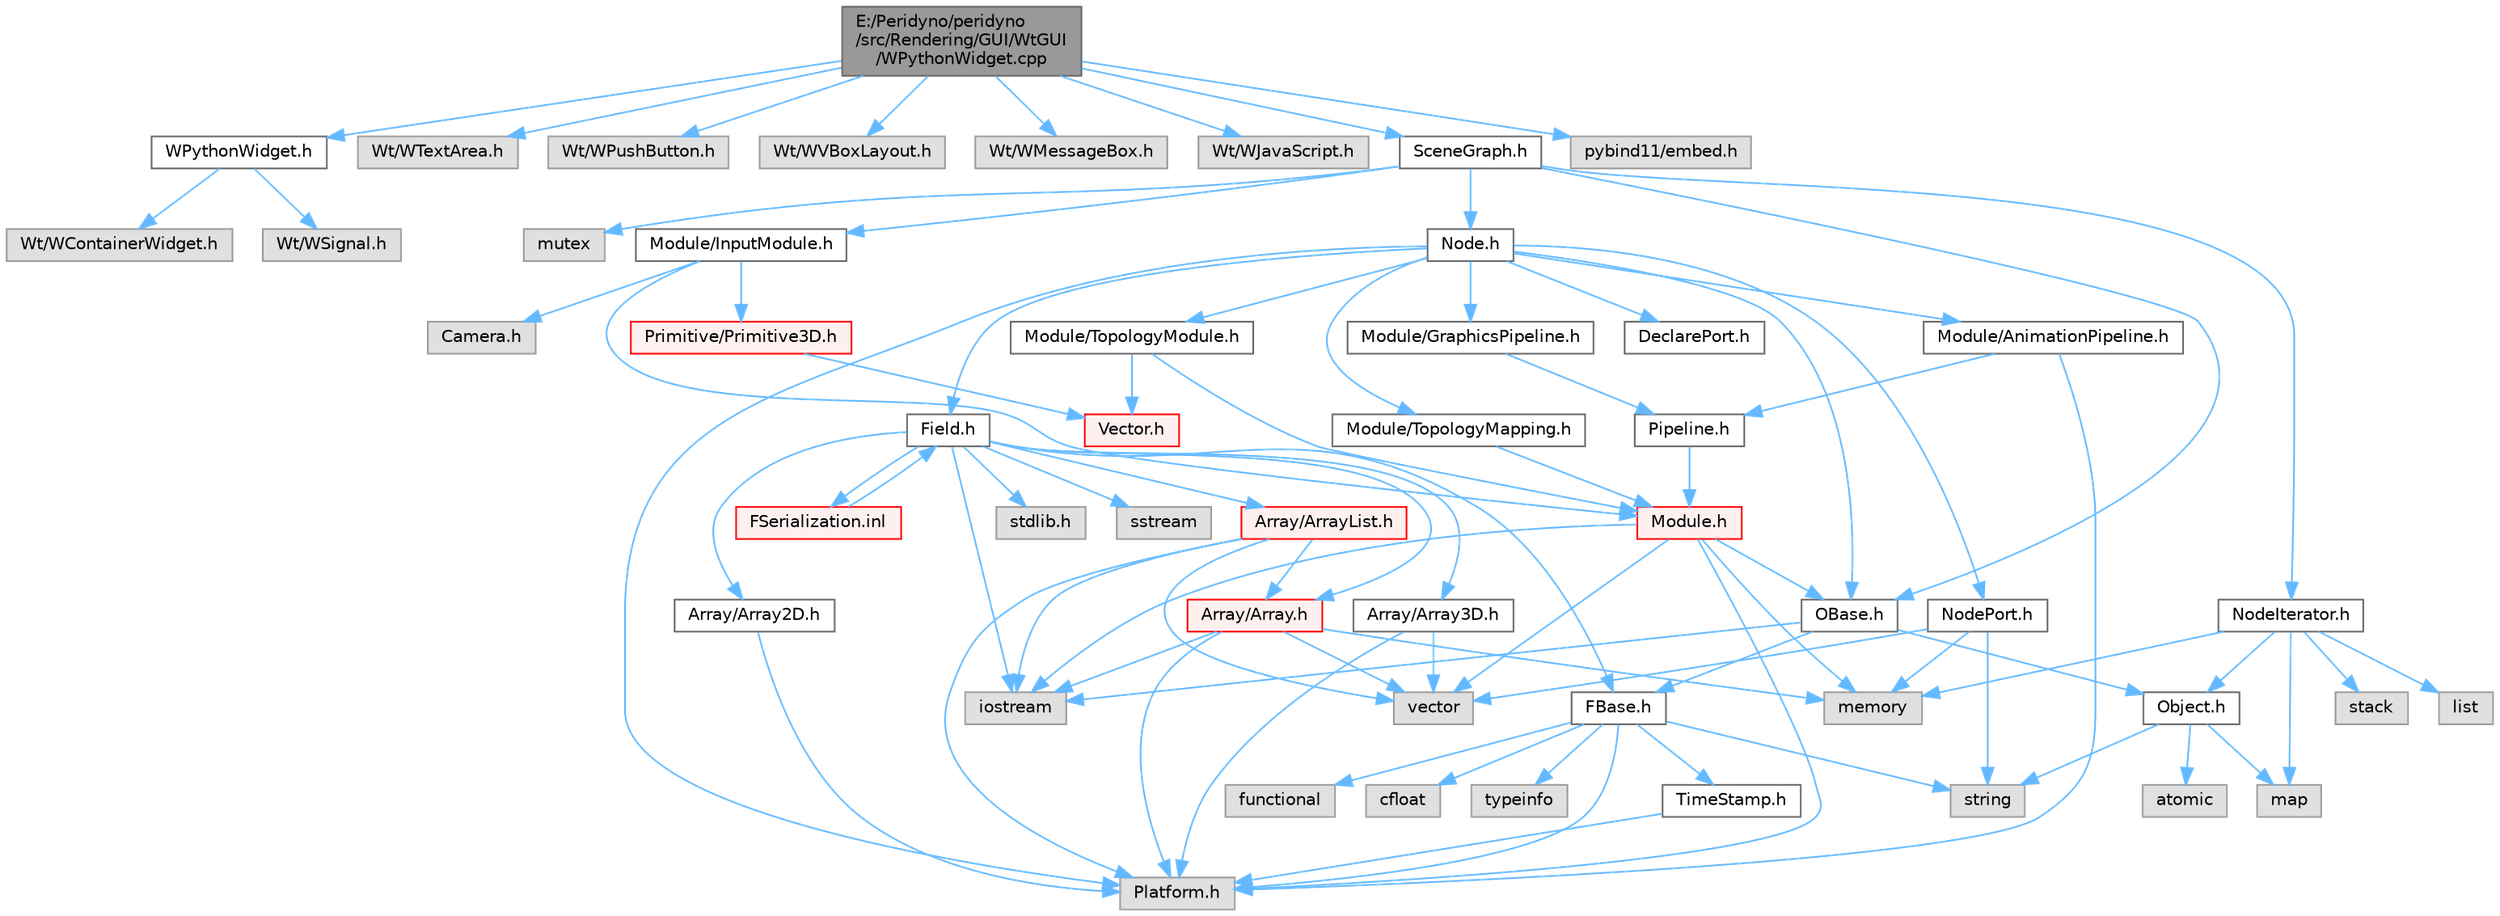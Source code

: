 digraph "E:/Peridyno/peridyno/src/Rendering/GUI/WtGUI/WPythonWidget.cpp"
{
 // LATEX_PDF_SIZE
  bgcolor="transparent";
  edge [fontname=Helvetica,fontsize=10,labelfontname=Helvetica,labelfontsize=10];
  node [fontname=Helvetica,fontsize=10,shape=box,height=0.2,width=0.4];
  Node1 [id="Node000001",label="E:/Peridyno/peridyno\l/src/Rendering/GUI/WtGUI\l/WPythonWidget.cpp",height=0.2,width=0.4,color="gray40", fillcolor="grey60", style="filled", fontcolor="black",tooltip=" "];
  Node1 -> Node2 [id="edge1_Node000001_Node000002",color="steelblue1",style="solid",tooltip=" "];
  Node2 [id="Node000002",label="WPythonWidget.h",height=0.2,width=0.4,color="grey40", fillcolor="white", style="filled",URL="$_w_python_widget_8h.html",tooltip=" "];
  Node2 -> Node3 [id="edge2_Node000002_Node000003",color="steelblue1",style="solid",tooltip=" "];
  Node3 [id="Node000003",label="Wt/WContainerWidget.h",height=0.2,width=0.4,color="grey60", fillcolor="#E0E0E0", style="filled",tooltip=" "];
  Node2 -> Node4 [id="edge3_Node000002_Node000004",color="steelblue1",style="solid",tooltip=" "];
  Node4 [id="Node000004",label="Wt/WSignal.h",height=0.2,width=0.4,color="grey60", fillcolor="#E0E0E0", style="filled",tooltip=" "];
  Node1 -> Node5 [id="edge4_Node000001_Node000005",color="steelblue1",style="solid",tooltip=" "];
  Node5 [id="Node000005",label="Wt/WTextArea.h",height=0.2,width=0.4,color="grey60", fillcolor="#E0E0E0", style="filled",tooltip=" "];
  Node1 -> Node6 [id="edge5_Node000001_Node000006",color="steelblue1",style="solid",tooltip=" "];
  Node6 [id="Node000006",label="Wt/WPushButton.h",height=0.2,width=0.4,color="grey60", fillcolor="#E0E0E0", style="filled",tooltip=" "];
  Node1 -> Node7 [id="edge6_Node000001_Node000007",color="steelblue1",style="solid",tooltip=" "];
  Node7 [id="Node000007",label="Wt/WVBoxLayout.h",height=0.2,width=0.4,color="grey60", fillcolor="#E0E0E0", style="filled",tooltip=" "];
  Node1 -> Node8 [id="edge7_Node000001_Node000008",color="steelblue1",style="solid",tooltip=" "];
  Node8 [id="Node000008",label="Wt/WMessageBox.h",height=0.2,width=0.4,color="grey60", fillcolor="#E0E0E0", style="filled",tooltip=" "];
  Node1 -> Node9 [id="edge8_Node000001_Node000009",color="steelblue1",style="solid",tooltip=" "];
  Node9 [id="Node000009",label="Wt/WJavaScript.h",height=0.2,width=0.4,color="grey60", fillcolor="#E0E0E0", style="filled",tooltip=" "];
  Node1 -> Node10 [id="edge9_Node000001_Node000010",color="steelblue1",style="solid",tooltip=" "];
  Node10 [id="Node000010",label="SceneGraph.h",height=0.2,width=0.4,color="grey40", fillcolor="white", style="filled",URL="$_scene_graph_8h.html",tooltip=" "];
  Node10 -> Node11 [id="edge10_Node000010_Node000011",color="steelblue1",style="solid",tooltip=" "];
  Node11 [id="Node000011",label="OBase.h",height=0.2,width=0.4,color="grey40", fillcolor="white", style="filled",URL="$_o_base_8h.html",tooltip=" "];
  Node11 -> Node12 [id="edge11_Node000011_Node000012",color="steelblue1",style="solid",tooltip=" "];
  Node12 [id="Node000012",label="iostream",height=0.2,width=0.4,color="grey60", fillcolor="#E0E0E0", style="filled",tooltip=" "];
  Node11 -> Node13 [id="edge12_Node000011_Node000013",color="steelblue1",style="solid",tooltip=" "];
  Node13 [id="Node000013",label="FBase.h",height=0.2,width=0.4,color="grey40", fillcolor="white", style="filled",URL="$_f_base_8h.html",tooltip=" "];
  Node13 -> Node14 [id="edge13_Node000013_Node000014",color="steelblue1",style="solid",tooltip=" "];
  Node14 [id="Node000014",label="Platform.h",height=0.2,width=0.4,color="grey60", fillcolor="#E0E0E0", style="filled",tooltip=" "];
  Node13 -> Node15 [id="edge14_Node000013_Node000015",color="steelblue1",style="solid",tooltip=" "];
  Node15 [id="Node000015",label="TimeStamp.h",height=0.2,width=0.4,color="grey40", fillcolor="white", style="filled",URL="$_time_stamp_8h.html",tooltip=" "];
  Node15 -> Node14 [id="edge15_Node000015_Node000014",color="steelblue1",style="solid",tooltip=" "];
  Node13 -> Node16 [id="edge16_Node000013_Node000016",color="steelblue1",style="solid",tooltip=" "];
  Node16 [id="Node000016",label="typeinfo",height=0.2,width=0.4,color="grey60", fillcolor="#E0E0E0", style="filled",tooltip=" "];
  Node13 -> Node17 [id="edge17_Node000013_Node000017",color="steelblue1",style="solid",tooltip=" "];
  Node17 [id="Node000017",label="string",height=0.2,width=0.4,color="grey60", fillcolor="#E0E0E0", style="filled",tooltip=" "];
  Node13 -> Node18 [id="edge18_Node000013_Node000018",color="steelblue1",style="solid",tooltip=" "];
  Node18 [id="Node000018",label="functional",height=0.2,width=0.4,color="grey60", fillcolor="#E0E0E0", style="filled",tooltip=" "];
  Node13 -> Node19 [id="edge19_Node000013_Node000019",color="steelblue1",style="solid",tooltip=" "];
  Node19 [id="Node000019",label="cfloat",height=0.2,width=0.4,color="grey60", fillcolor="#E0E0E0", style="filled",tooltip=" "];
  Node11 -> Node20 [id="edge20_Node000011_Node000020",color="steelblue1",style="solid",tooltip=" "];
  Node20 [id="Node000020",label="Object.h",height=0.2,width=0.4,color="grey40", fillcolor="white", style="filled",URL="$_object_8h.html",tooltip=" "];
  Node20 -> Node17 [id="edge21_Node000020_Node000017",color="steelblue1",style="solid",tooltip=" "];
  Node20 -> Node21 [id="edge22_Node000020_Node000021",color="steelblue1",style="solid",tooltip=" "];
  Node21 [id="Node000021",label="atomic",height=0.2,width=0.4,color="grey60", fillcolor="#E0E0E0", style="filled",tooltip=" "];
  Node20 -> Node22 [id="edge23_Node000020_Node000022",color="steelblue1",style="solid",tooltip=" "];
  Node22 [id="Node000022",label="map",height=0.2,width=0.4,color="grey60", fillcolor="#E0E0E0", style="filled",tooltip=" "];
  Node10 -> Node23 [id="edge24_Node000010_Node000023",color="steelblue1",style="solid",tooltip=" "];
  Node23 [id="Node000023",label="Node.h",height=0.2,width=0.4,color="grey40", fillcolor="white", style="filled",URL="$_node_8h.html",tooltip=" "];
  Node23 -> Node11 [id="edge25_Node000023_Node000011",color="steelblue1",style="solid",tooltip=" "];
  Node23 -> Node24 [id="edge26_Node000023_Node000024",color="steelblue1",style="solid",tooltip=" "];
  Node24 [id="Node000024",label="Field.h",height=0.2,width=0.4,color="grey40", fillcolor="white", style="filled",URL="$_field_8h.html",tooltip=" "];
  Node24 -> Node12 [id="edge27_Node000024_Node000012",color="steelblue1",style="solid",tooltip=" "];
  Node24 -> Node25 [id="edge28_Node000024_Node000025",color="steelblue1",style="solid",tooltip=" "];
  Node25 [id="Node000025",label="stdlib.h",height=0.2,width=0.4,color="grey60", fillcolor="#E0E0E0", style="filled",tooltip=" "];
  Node24 -> Node26 [id="edge29_Node000024_Node000026",color="steelblue1",style="solid",tooltip=" "];
  Node26 [id="Node000026",label="sstream",height=0.2,width=0.4,color="grey60", fillcolor="#E0E0E0", style="filled",tooltip=" "];
  Node24 -> Node13 [id="edge30_Node000024_Node000013",color="steelblue1",style="solid",tooltip=" "];
  Node24 -> Node27 [id="edge31_Node000024_Node000027",color="steelblue1",style="solid",tooltip=" "];
  Node27 [id="Node000027",label="Array/Array.h",height=0.2,width=0.4,color="red", fillcolor="#FFF0F0", style="filled",URL="$_array_8h.html",tooltip=" "];
  Node27 -> Node14 [id="edge32_Node000027_Node000014",color="steelblue1",style="solid",tooltip=" "];
  Node27 -> Node29 [id="edge33_Node000027_Node000029",color="steelblue1",style="solid",tooltip=" "];
  Node29 [id="Node000029",label="vector",height=0.2,width=0.4,color="grey60", fillcolor="#E0E0E0", style="filled",tooltip=" "];
  Node27 -> Node12 [id="edge34_Node000027_Node000012",color="steelblue1",style="solid",tooltip=" "];
  Node27 -> Node30 [id="edge35_Node000027_Node000030",color="steelblue1",style="solid",tooltip=" "];
  Node30 [id="Node000030",label="memory",height=0.2,width=0.4,color="grey60", fillcolor="#E0E0E0", style="filled",tooltip=" "];
  Node24 -> Node32 [id="edge36_Node000024_Node000032",color="steelblue1",style="solid",tooltip=" "];
  Node32 [id="Node000032",label="Array/Array2D.h",height=0.2,width=0.4,color="grey40", fillcolor="white", style="filled",URL="$_array2_d_8h.html",tooltip=" "];
  Node32 -> Node14 [id="edge37_Node000032_Node000014",color="steelblue1",style="solid",tooltip=" "];
  Node24 -> Node33 [id="edge38_Node000024_Node000033",color="steelblue1",style="solid",tooltip=" "];
  Node33 [id="Node000033",label="Array/Array3D.h",height=0.2,width=0.4,color="grey40", fillcolor="white", style="filled",URL="$_array3_d_8h.html",tooltip=" "];
  Node33 -> Node14 [id="edge39_Node000033_Node000014",color="steelblue1",style="solid",tooltip=" "];
  Node33 -> Node29 [id="edge40_Node000033_Node000029",color="steelblue1",style="solid",tooltip=" "];
  Node24 -> Node34 [id="edge41_Node000024_Node000034",color="steelblue1",style="solid",tooltip=" "];
  Node34 [id="Node000034",label="Array/ArrayList.h",height=0.2,width=0.4,color="red", fillcolor="#FFF0F0", style="filled",URL="$_array_list_8h.html",tooltip=" "];
  Node34 -> Node29 [id="edge42_Node000034_Node000029",color="steelblue1",style="solid",tooltip=" "];
  Node34 -> Node12 [id="edge43_Node000034_Node000012",color="steelblue1",style="solid",tooltip=" "];
  Node34 -> Node14 [id="edge44_Node000034_Node000014",color="steelblue1",style="solid",tooltip=" "];
  Node34 -> Node27 [id="edge45_Node000034_Node000027",color="steelblue1",style="solid",tooltip=" "];
  Node24 -> Node75 [id="edge46_Node000024_Node000075",color="steelblue1",style="solid",tooltip=" "];
  Node75 [id="Node000075",label="FSerialization.inl",height=0.2,width=0.4,color="red", fillcolor="#FFF0F0", style="filled",URL="$_f_serialization_8inl.html",tooltip=" "];
  Node75 -> Node24 [id="edge47_Node000075_Node000024",color="steelblue1",style="solid",tooltip=" "];
  Node23 -> Node14 [id="edge48_Node000023_Node000014",color="steelblue1",style="solid",tooltip=" "];
  Node23 -> Node79 [id="edge49_Node000023_Node000079",color="steelblue1",style="solid",tooltip=" "];
  Node79 [id="Node000079",label="DeclarePort.h",height=0.2,width=0.4,color="grey40", fillcolor="white", style="filled",URL="$_declare_port_8h.html",tooltip=" "];
  Node23 -> Node80 [id="edge50_Node000023_Node000080",color="steelblue1",style="solid",tooltip=" "];
  Node80 [id="Node000080",label="NodePort.h",height=0.2,width=0.4,color="grey40", fillcolor="white", style="filled",URL="$_node_port_8h.html",tooltip=" "];
  Node80 -> Node17 [id="edge51_Node000080_Node000017",color="steelblue1",style="solid",tooltip=" "];
  Node80 -> Node29 [id="edge52_Node000080_Node000029",color="steelblue1",style="solid",tooltip=" "];
  Node80 -> Node30 [id="edge53_Node000080_Node000030",color="steelblue1",style="solid",tooltip=" "];
  Node23 -> Node81 [id="edge54_Node000023_Node000081",color="steelblue1",style="solid",tooltip=" "];
  Node81 [id="Node000081",label="Module/TopologyModule.h",height=0.2,width=0.4,color="grey40", fillcolor="white", style="filled",URL="$_topology_module_8h.html",tooltip=" "];
  Node81 -> Node39 [id="edge55_Node000081_Node000039",color="steelblue1",style="solid",tooltip=" "];
  Node39 [id="Node000039",label="Vector.h",height=0.2,width=0.4,color="red", fillcolor="#FFF0F0", style="filled",URL="$_vector_8h.html",tooltip=" "];
  Node81 -> Node82 [id="edge56_Node000081_Node000082",color="steelblue1",style="solid",tooltip=" "];
  Node82 [id="Node000082",label="Module.h",height=0.2,width=0.4,color="red", fillcolor="#FFF0F0", style="filled",URL="$_module_8h.html",tooltip=" "];
  Node82 -> Node14 [id="edge57_Node000082_Node000014",color="steelblue1",style="solid",tooltip=" "];
  Node82 -> Node30 [id="edge58_Node000082_Node000030",color="steelblue1",style="solid",tooltip=" "];
  Node82 -> Node29 [id="edge59_Node000082_Node000029",color="steelblue1",style="solid",tooltip=" "];
  Node82 -> Node12 [id="edge60_Node000082_Node000012",color="steelblue1",style="solid",tooltip=" "];
  Node82 -> Node11 [id="edge61_Node000082_Node000011",color="steelblue1",style="solid",tooltip=" "];
  Node23 -> Node101 [id="edge62_Node000023_Node000101",color="steelblue1",style="solid",tooltip=" "];
  Node101 [id="Node000101",label="Module/TopologyMapping.h",height=0.2,width=0.4,color="grey40", fillcolor="white", style="filled",URL="$_topology_mapping_8h.html",tooltip=" "];
  Node101 -> Node82 [id="edge63_Node000101_Node000082",color="steelblue1",style="solid",tooltip=" "];
  Node23 -> Node102 [id="edge64_Node000023_Node000102",color="steelblue1",style="solid",tooltip=" "];
  Node102 [id="Node000102",label="Module/AnimationPipeline.h",height=0.2,width=0.4,color="grey40", fillcolor="white", style="filled",URL="$_animation_pipeline_8h.html",tooltip=" "];
  Node102 -> Node103 [id="edge65_Node000102_Node000103",color="steelblue1",style="solid",tooltip=" "];
  Node103 [id="Node000103",label="Pipeline.h",height=0.2,width=0.4,color="grey40", fillcolor="white", style="filled",URL="$_pipeline_8h.html",tooltip=" "];
  Node103 -> Node82 [id="edge66_Node000103_Node000082",color="steelblue1",style="solid",tooltip=" "];
  Node102 -> Node14 [id="edge67_Node000102_Node000014",color="steelblue1",style="solid",tooltip=" "];
  Node23 -> Node104 [id="edge68_Node000023_Node000104",color="steelblue1",style="solid",tooltip=" "];
  Node104 [id="Node000104",label="Module/GraphicsPipeline.h",height=0.2,width=0.4,color="grey40", fillcolor="white", style="filled",URL="$_graphics_pipeline_8h.html",tooltip=" "];
  Node104 -> Node103 [id="edge69_Node000104_Node000103",color="steelblue1",style="solid",tooltip=" "];
  Node10 -> Node105 [id="edge70_Node000010_Node000105",color="steelblue1",style="solid",tooltip=" "];
  Node105 [id="Node000105",label="NodeIterator.h",height=0.2,width=0.4,color="grey40", fillcolor="white", style="filled",URL="$_node_iterator_8h.html",tooltip=" "];
  Node105 -> Node106 [id="edge71_Node000105_Node000106",color="steelblue1",style="solid",tooltip=" "];
  Node106 [id="Node000106",label="stack",height=0.2,width=0.4,color="grey60", fillcolor="#E0E0E0", style="filled",tooltip=" "];
  Node105 -> Node107 [id="edge72_Node000105_Node000107",color="steelblue1",style="solid",tooltip=" "];
  Node107 [id="Node000107",label="list",height=0.2,width=0.4,color="grey60", fillcolor="#E0E0E0", style="filled",tooltip=" "];
  Node105 -> Node22 [id="edge73_Node000105_Node000022",color="steelblue1",style="solid",tooltip=" "];
  Node105 -> Node30 [id="edge74_Node000105_Node000030",color="steelblue1",style="solid",tooltip=" "];
  Node105 -> Node20 [id="edge75_Node000105_Node000020",color="steelblue1",style="solid",tooltip=" "];
  Node10 -> Node108 [id="edge76_Node000010_Node000108",color="steelblue1",style="solid",tooltip=" "];
  Node108 [id="Node000108",label="Module/InputModule.h",height=0.2,width=0.4,color="grey40", fillcolor="white", style="filled",URL="$_input_module_8h.html",tooltip=" "];
  Node108 -> Node82 [id="edge77_Node000108_Node000082",color="steelblue1",style="solid",tooltip=" "];
  Node108 -> Node109 [id="edge78_Node000108_Node000109",color="steelblue1",style="solid",tooltip=" "];
  Node109 [id="Node000109",label="Camera.h",height=0.2,width=0.4,color="grey60", fillcolor="#E0E0E0", style="filled",tooltip=" "];
  Node108 -> Node110 [id="edge79_Node000108_Node000110",color="steelblue1",style="solid",tooltip=" "];
  Node110 [id="Node000110",label="Primitive/Primitive3D.h",height=0.2,width=0.4,color="red", fillcolor="#FFF0F0", style="filled",URL="$_primitive3_d_8h.html",tooltip=" "];
  Node110 -> Node39 [id="edge80_Node000110_Node000039",color="steelblue1",style="solid",tooltip=" "];
  Node10 -> Node84 [id="edge81_Node000010_Node000084",color="steelblue1",style="solid",tooltip=" "];
  Node84 [id="Node000084",label="mutex",height=0.2,width=0.4,color="grey60", fillcolor="#E0E0E0", style="filled",tooltip=" "];
  Node1 -> Node114 [id="edge82_Node000001_Node000114",color="steelblue1",style="solid",tooltip=" "];
  Node114 [id="Node000114",label="pybind11/embed.h",height=0.2,width=0.4,color="grey60", fillcolor="#E0E0E0", style="filled",tooltip=" "];
}

